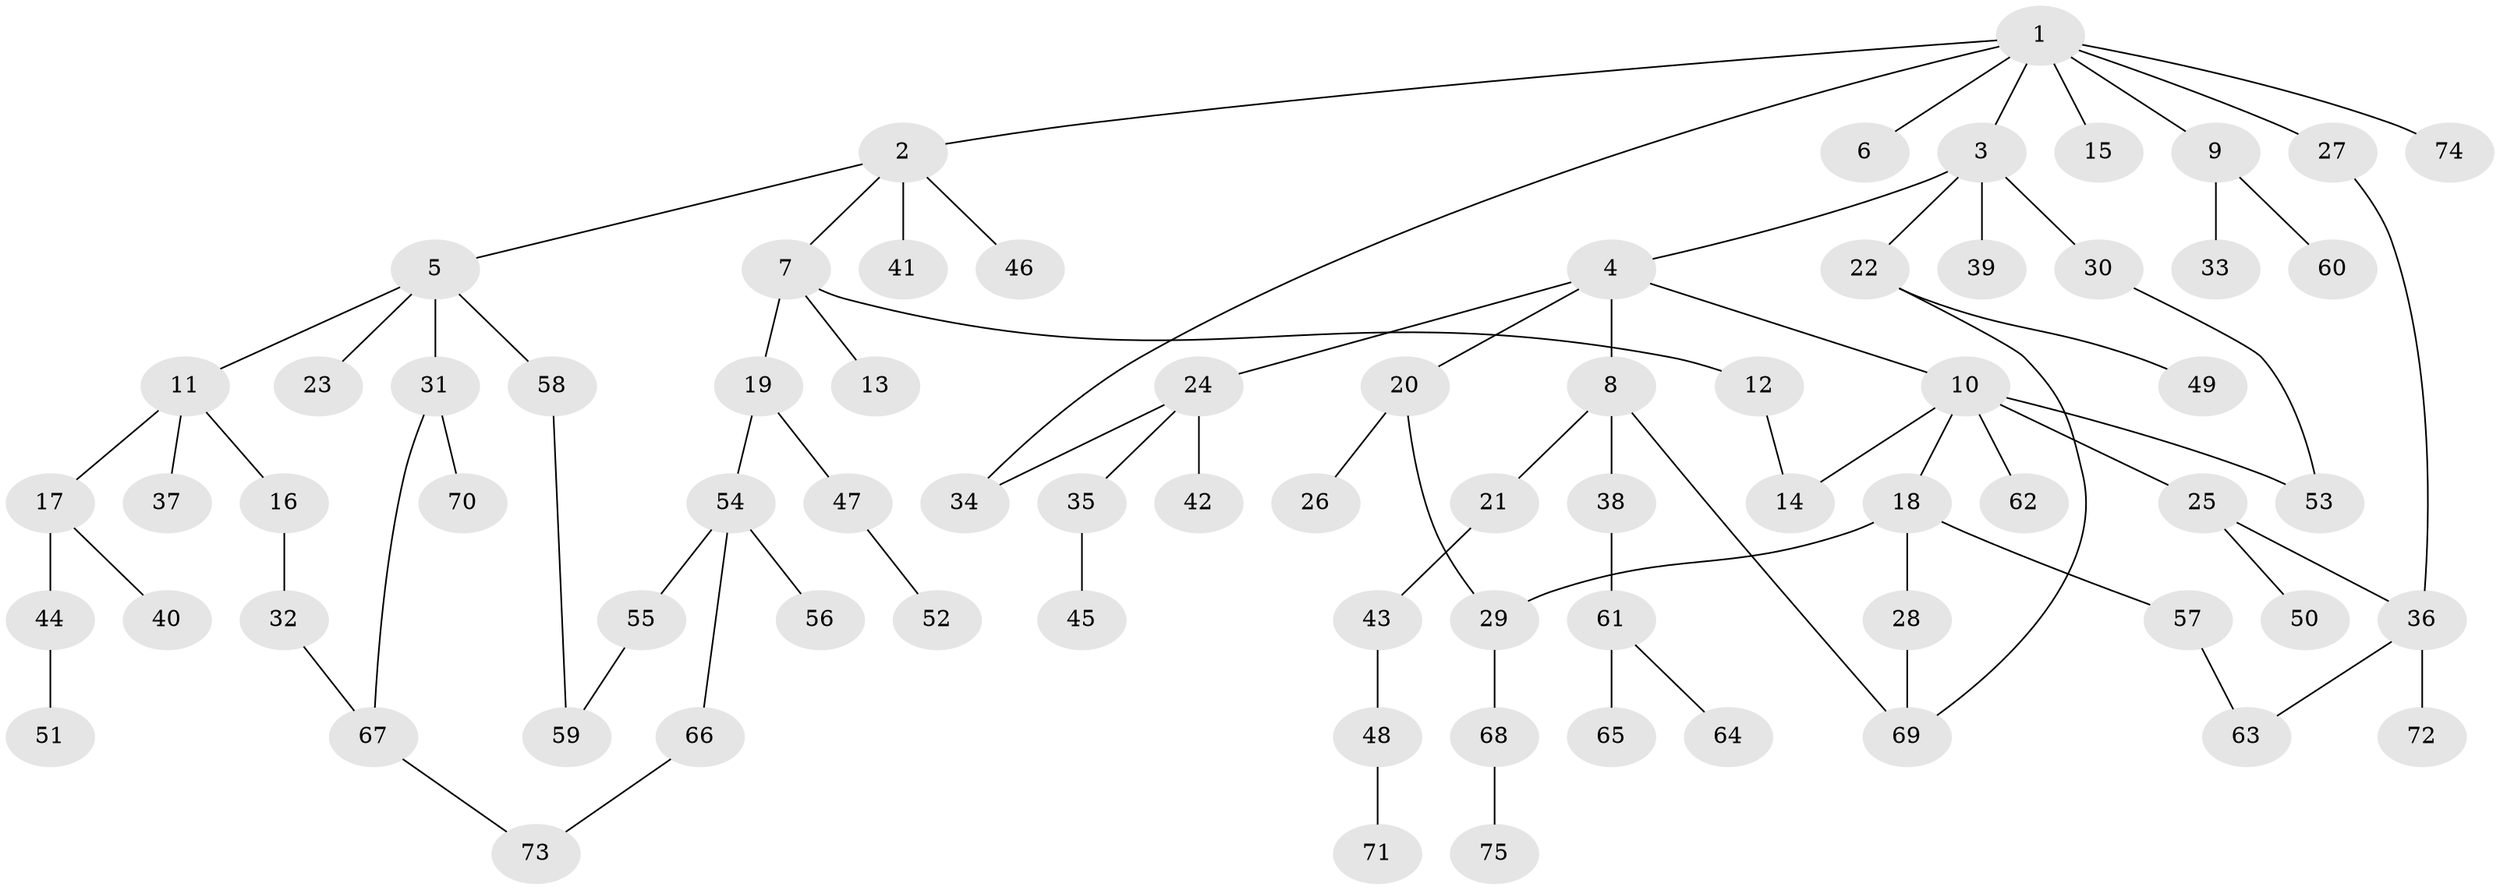 // coarse degree distribution, {5: 0.08108108108108109, 1: 0.5135135135135135, 7: 0.02702702702702703, 2: 0.32432432432432434, 16: 0.02702702702702703, 3: 0.02702702702702703}
// Generated by graph-tools (version 1.1) at 2025/45/03/04/25 21:45:27]
// undirected, 75 vertices, 85 edges
graph export_dot {
graph [start="1"]
  node [color=gray90,style=filled];
  1;
  2;
  3;
  4;
  5;
  6;
  7;
  8;
  9;
  10;
  11;
  12;
  13;
  14;
  15;
  16;
  17;
  18;
  19;
  20;
  21;
  22;
  23;
  24;
  25;
  26;
  27;
  28;
  29;
  30;
  31;
  32;
  33;
  34;
  35;
  36;
  37;
  38;
  39;
  40;
  41;
  42;
  43;
  44;
  45;
  46;
  47;
  48;
  49;
  50;
  51;
  52;
  53;
  54;
  55;
  56;
  57;
  58;
  59;
  60;
  61;
  62;
  63;
  64;
  65;
  66;
  67;
  68;
  69;
  70;
  71;
  72;
  73;
  74;
  75;
  1 -- 2;
  1 -- 3;
  1 -- 6;
  1 -- 9;
  1 -- 15;
  1 -- 27;
  1 -- 74;
  1 -- 34;
  2 -- 5;
  2 -- 7;
  2 -- 41;
  2 -- 46;
  3 -- 4;
  3 -- 22;
  3 -- 30;
  3 -- 39;
  4 -- 8;
  4 -- 10;
  4 -- 20;
  4 -- 24;
  5 -- 11;
  5 -- 23;
  5 -- 31;
  5 -- 58;
  7 -- 12;
  7 -- 13;
  7 -- 19;
  8 -- 21;
  8 -- 38;
  8 -- 69;
  9 -- 33;
  9 -- 60;
  10 -- 14;
  10 -- 18;
  10 -- 25;
  10 -- 62;
  10 -- 53;
  11 -- 16;
  11 -- 17;
  11 -- 37;
  12 -- 14;
  16 -- 32;
  17 -- 40;
  17 -- 44;
  18 -- 28;
  18 -- 57;
  18 -- 29;
  19 -- 47;
  19 -- 54;
  20 -- 26;
  20 -- 29;
  21 -- 43;
  22 -- 49;
  22 -- 69;
  24 -- 34;
  24 -- 35;
  24 -- 42;
  25 -- 36;
  25 -- 50;
  27 -- 36;
  28 -- 69;
  29 -- 68;
  30 -- 53;
  31 -- 67;
  31 -- 70;
  32 -- 67;
  35 -- 45;
  36 -- 72;
  36 -- 63;
  38 -- 61;
  43 -- 48;
  44 -- 51;
  47 -- 52;
  48 -- 71;
  54 -- 55;
  54 -- 56;
  54 -- 66;
  55 -- 59;
  57 -- 63;
  58 -- 59;
  61 -- 64;
  61 -- 65;
  66 -- 73;
  67 -- 73;
  68 -- 75;
}
